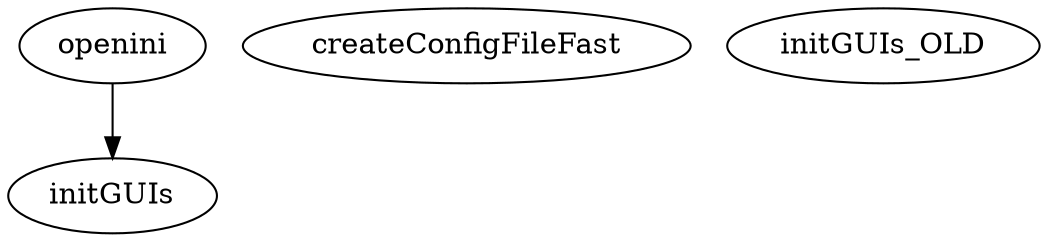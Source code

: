 /* Created by mdot for Matlab */
digraph m2html {
  openini -> initGUIs;

  createConfigFileFast [URL="createConfigFileFast.html"];
  initGUIs [URL="initGUIs.html"];
  initGUIs_OLD [URL="initGUIs_OLD.html"];
  openini [URL="openini.html"];
}